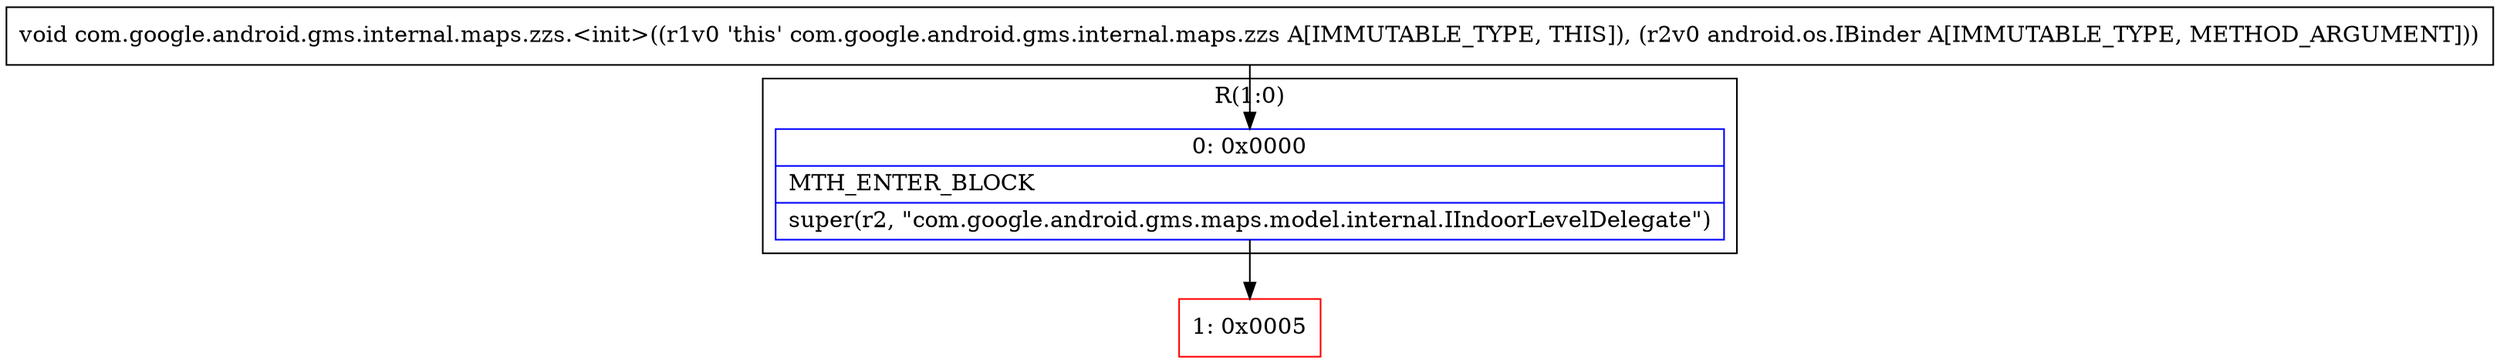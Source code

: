 digraph "CFG forcom.google.android.gms.internal.maps.zzs.\<init\>(Landroid\/os\/IBinder;)V" {
subgraph cluster_Region_1345311402 {
label = "R(1:0)";
node [shape=record,color=blue];
Node_0 [shape=record,label="{0\:\ 0x0000|MTH_ENTER_BLOCK\l|super(r2, \"com.google.android.gms.maps.model.internal.IIndoorLevelDelegate\")\l}"];
}
Node_1 [shape=record,color=red,label="{1\:\ 0x0005}"];
MethodNode[shape=record,label="{void com.google.android.gms.internal.maps.zzs.\<init\>((r1v0 'this' com.google.android.gms.internal.maps.zzs A[IMMUTABLE_TYPE, THIS]), (r2v0 android.os.IBinder A[IMMUTABLE_TYPE, METHOD_ARGUMENT])) }"];
MethodNode -> Node_0;
Node_0 -> Node_1;
}


